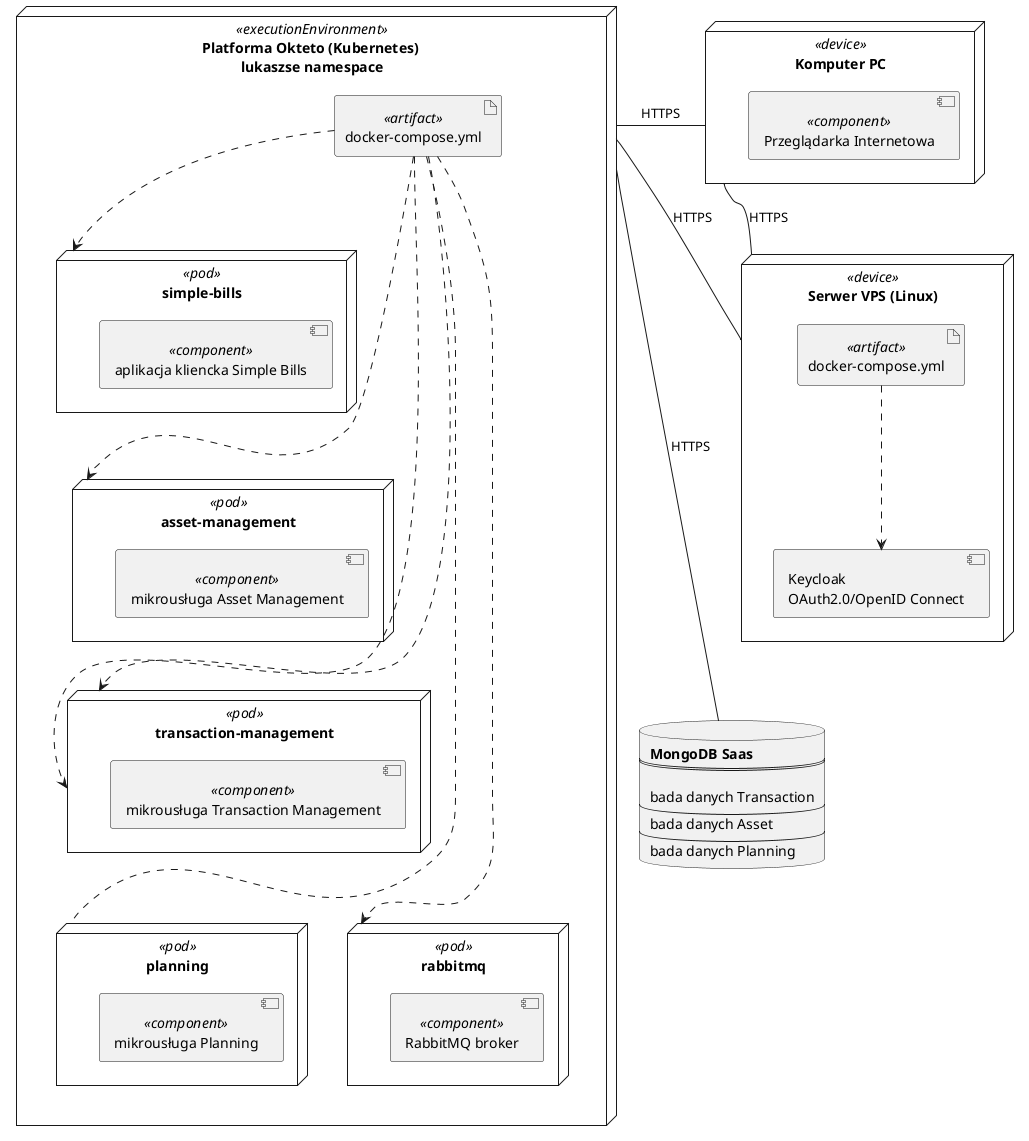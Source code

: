 @startuml
'https://plantuml.com/deployment-diagram


node "Serwer VPS (Linux)" <<device>> as linux {
    artifact "docker-compose.yml" <<artifact>> as dcompKeycloak
    component "Keycloak \nOAuth2.0/OpenID Connect" as keycloak
}

node "Komputer PC" <<device>> as pc {
    component "Przeglądarka Internetowa" <<component>>
}

node "Platforma Okteto (Kubernetes) \nlukaszse namespace" <<executionEnvironment>> as okteto {

    artifact "docker-compose.yml" <<artifact>> as dComp

    node "simple-bills" <<pod>> as gui {
    component "aplikacja kliencka Simple Bills" <<component>>
    }

    node "asset-management" <<pod>> as asset {
    component "mikrousługa Asset Management" <<component>>
    }

    node "transaction-management" <<pod>> as transaction {
    component "mikrousługa Transaction Management" <<component>>
    }

    node "planning" <<pod>> as planning {
    component "mikrousługa Planning" <<component>>
    }

    node "rabbitmq" <<pod>> as rabbit {
    component "RabbitMQ broker" <<component>>
    }
}


database mongo [
<b>MongoDB Saas
===

bada danych Transaction
----
bada danych Asset
----
bada danych Planning
]

dComp ..> gui
dComp ..... planning
dComp ...> asset
dComp ....> transaction
dComp ...> transaction
dComp .....> rabbit
dcompKeycloak ..> keycloak
pc -left- okteto : HTTPS
linux -- okteto : HTTPS
pc -- linux : HTTPS
okteto ---- mongo : HTTPS



'actor actor
'actor/ "actor/"
'agent agent
'artifact artifact
'boundary boundary
'card card
'circle circle
'cloud cloud
'collections collections
'component component
'control control
'database database
'entity entity
'file file
'folder folder
'frame frame
'interface interface
'label label
'node node
'package package
'queue queue
'rectangle rectangle
'stack stack
'storage storage
'usecase usecase
'usecase/ "usecase/"


'artifact artifact {
'card card {
'cloud cloud {
'component component {
'database database {
'file file {
'folder folder {
'frame frame {
'hexagon hexagon {
'node node {
'package package {
'queue queue {
'rectangle rectangle {
'stack stack {
'storage storage {
'}
'}
'}
'}
'}
'}
'}
'}
'}
'}
'}
'}
'}
'}
'}



@enduml